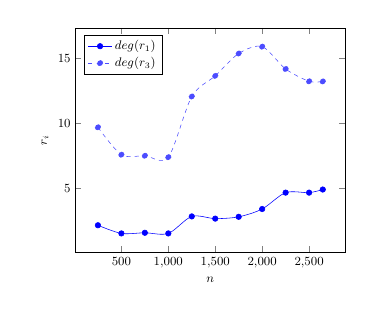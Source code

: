 \tikzstyle{textstyle}=[font=\fontsize{9}{9}\selectfont]
\begin{tikzpicture}[textstyle, scale=0.5]
    \begin{axis}[
        xlabel={$n$},
        ylabel={$r_{i}$},
		legend pos=north west
        ]
        
    \addplot[smooth,mark=*,color=blue, solid] plot coordinates {
		(250,2.15)
		(500,1.52)
		(750,1.57)
		(1000,1.52)
		(1250,2.83)
		(1500,2.66)
		(1750,2.80)
		(2000,3.40)
		(2250,4.66)
		(2500,4.66)
		(2646,4.90)
    };
    \addlegendentry{$deg (r_{1})$}

    \addplot[smooth,mark=*, color=blue!70, dashed] plot coordinates {
		(250,9.69)
		(500,7.58)
		(750,7.50)
		(1000,7.39)
		(1250,12.06)
		(1500,13.65)
		(1750,15.37)
		(2000,15.90)
		(2250,14.18)
		(2500,13.23)
		(2646,13.22)
    };
    \addlegendentry{$deg (r_{3})$}
    
    \end{axis}
\end{tikzpicture}

